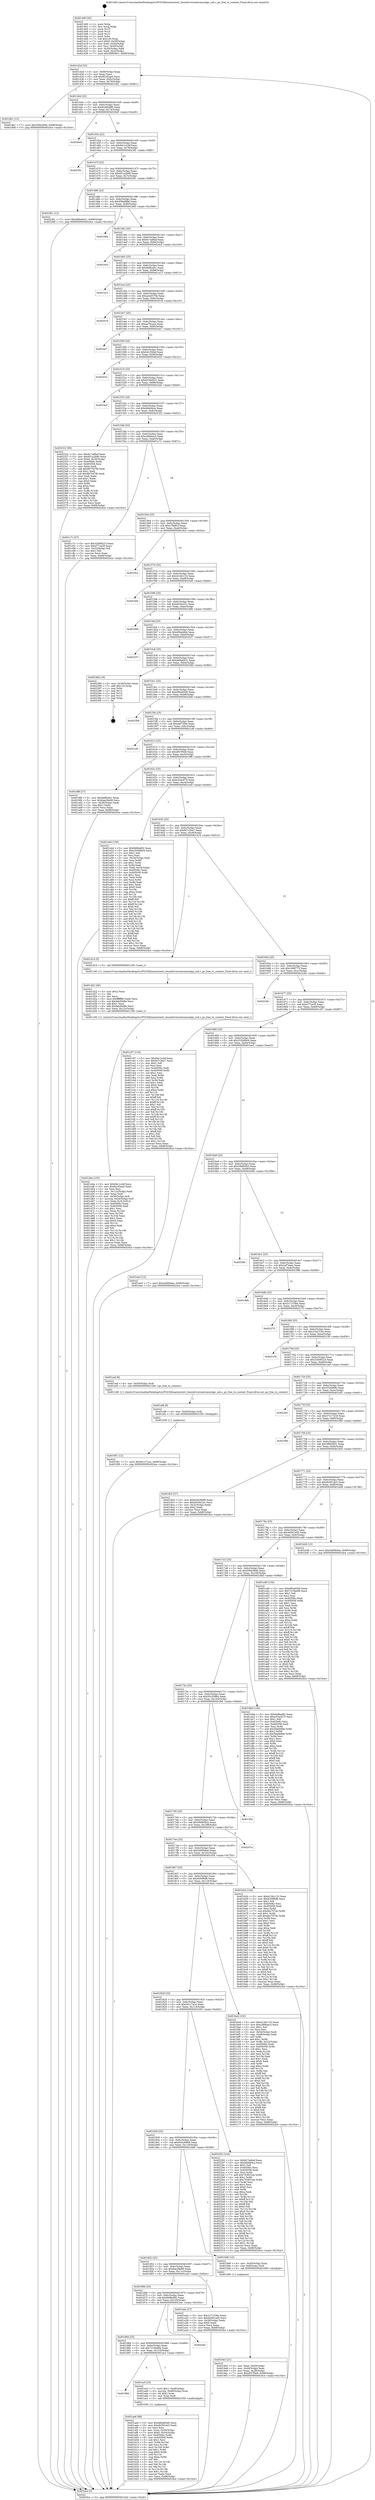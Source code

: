 digraph "0x401400" {
  label = "0x401400 (/mnt/c/Users/mathe/Desktop/tcc/POCII/binaries/extr_linuxdriversnetcanusbgs_usb.c_gs_free_tx_context_Final-ollvm.out::main(0))"
  labelloc = "t"
  node[shape=record]

  Entry [label="",width=0.3,height=0.3,shape=circle,fillcolor=black,style=filled]
  "0x40142d" [label="{
     0x40142d [23]\l
     | [instrs]\l
     &nbsp;&nbsp;0x40142d \<+3\>: mov -0x68(%rbp),%eax\l
     &nbsp;&nbsp;0x401430 \<+2\>: mov %eax,%ecx\l
     &nbsp;&nbsp;0x401432 \<+6\>: sub $0x82cf2aa0,%ecx\l
     &nbsp;&nbsp;0x401438 \<+3\>: mov %eax,-0x6c(%rbp)\l
     &nbsp;&nbsp;0x40143b \<+3\>: mov %ecx,-0x70(%rbp)\l
     &nbsp;&nbsp;0x40143e \<+6\>: je 0000000000401db1 \<main+0x9b1\>\l
  }"]
  "0x401db1" [label="{
     0x401db1 [12]\l
     | [instrs]\l
     &nbsp;&nbsp;0x401db1 \<+7\>: movl $0x556e364b,-0x68(%rbp)\l
     &nbsp;&nbsp;0x401db8 \<+5\>: jmp 00000000004024ce \<main+0x10ce\>\l
  }"]
  "0x401444" [label="{
     0x401444 [22]\l
     | [instrs]\l
     &nbsp;&nbsp;0x401444 \<+5\>: jmp 0000000000401449 \<main+0x49\>\l
     &nbsp;&nbsp;0x401449 \<+3\>: mov -0x6c(%rbp),%eax\l
     &nbsp;&nbsp;0x40144c \<+5\>: sub $0x9248c986,%eax\l
     &nbsp;&nbsp;0x401451 \<+3\>: mov %eax,-0x74(%rbp)\l
     &nbsp;&nbsp;0x401454 \<+6\>: je 00000000004020e9 \<main+0xce9\>\l
  }"]
  Exit [label="",width=0.3,height=0.3,shape=circle,fillcolor=black,style=filled,peripheries=2]
  "0x4020e9" [label="{
     0x4020e9\l
  }", style=dashed]
  "0x40145a" [label="{
     0x40145a [22]\l
     | [instrs]\l
     &nbsp;&nbsp;0x40145a \<+5\>: jmp 000000000040145f \<main+0x5f\>\l
     &nbsp;&nbsp;0x40145f \<+3\>: mov -0x6c(%rbp),%eax\l
     &nbsp;&nbsp;0x401462 \<+5\>: sub $0x94c1ccbf,%eax\l
     &nbsp;&nbsp;0x401467 \<+3\>: mov %eax,-0x78(%rbp)\l
     &nbsp;&nbsp;0x40146a \<+6\>: je 00000000004023f2 \<main+0xff2\>\l
  }"]
  "0x401f01" [label="{
     0x401f01 [12]\l
     | [instrs]\l
     &nbsp;&nbsp;0x401f01 \<+7\>: movl $0x641c7a1a,-0x68(%rbp)\l
     &nbsp;&nbsp;0x401f08 \<+5\>: jmp 00000000004024ce \<main+0x10ce\>\l
  }"]
  "0x4023f2" [label="{
     0x4023f2\l
  }", style=dashed]
  "0x401470" [label="{
     0x401470 [22]\l
     | [instrs]\l
     &nbsp;&nbsp;0x401470 \<+5\>: jmp 0000000000401475 \<main+0x75\>\l
     &nbsp;&nbsp;0x401475 \<+3\>: mov -0x6c(%rbp),%eax\l
     &nbsp;&nbsp;0x401478 \<+5\>: sub $0x951a2b90,%eax\l
     &nbsp;&nbsp;0x40147d \<+3\>: mov %eax,-0x7c(%rbp)\l
     &nbsp;&nbsp;0x401480 \<+6\>: je 0000000000402381 \<main+0xf81\>\l
  }"]
  "0x401ef8" [label="{
     0x401ef8 [9]\l
     | [instrs]\l
     &nbsp;&nbsp;0x401ef8 \<+4\>: mov -0x50(%rbp),%rdi\l
     &nbsp;&nbsp;0x401efc \<+5\>: call 0000000000401030 \<free@plt\>\l
     | [calls]\l
     &nbsp;&nbsp;0x401030 \{1\} (unknown)\l
  }"]
  "0x402381" [label="{
     0x402381 [12]\l
     | [instrs]\l
     &nbsp;&nbsp;0x402381 \<+7\>: movl $0xd68a6431,-0x68(%rbp)\l
     &nbsp;&nbsp;0x402388 \<+5\>: jmp 00000000004024ce \<main+0x10ce\>\l
  }"]
  "0x401486" [label="{
     0x401486 [22]\l
     | [instrs]\l
     &nbsp;&nbsp;0x401486 \<+5\>: jmp 000000000040148b \<main+0x8b\>\l
     &nbsp;&nbsp;0x40148b \<+3\>: mov -0x6c(%rbp),%eax\l
     &nbsp;&nbsp;0x40148e \<+5\>: sub $0x95be8fb8,%eax\l
     &nbsp;&nbsp;0x401493 \<+3\>: mov %eax,-0x80(%rbp)\l
     &nbsp;&nbsp;0x401496 \<+6\>: je 000000000040246d \<main+0x106d\>\l
  }"]
  "0x401d4a" [label="{
     0x401d4a [103]\l
     | [instrs]\l
     &nbsp;&nbsp;0x401d4a \<+5\>: mov $0x94c1ccbf,%ecx\l
     &nbsp;&nbsp;0x401d4f \<+5\>: mov $0x82cf2aa0,%edx\l
     &nbsp;&nbsp;0x401d54 \<+2\>: xor %esi,%esi\l
     &nbsp;&nbsp;0x401d56 \<+6\>: mov -0x12c(%rbp),%edi\l
     &nbsp;&nbsp;0x401d5c \<+3\>: imul %eax,%edi\l
     &nbsp;&nbsp;0x401d5f \<+4\>: mov -0x50(%rbp),%r8\l
     &nbsp;&nbsp;0x401d63 \<+4\>: movslq -0x54(%rbp),%r9\l
     &nbsp;&nbsp;0x401d67 \<+4\>: mov %edi,(%r8,%r9,4)\l
     &nbsp;&nbsp;0x401d6b \<+7\>: mov 0x40506c,%eax\l
     &nbsp;&nbsp;0x401d72 \<+7\>: mov 0x405058,%edi\l
     &nbsp;&nbsp;0x401d79 \<+3\>: sub $0x1,%esi\l
     &nbsp;&nbsp;0x401d7c \<+3\>: mov %eax,%r10d\l
     &nbsp;&nbsp;0x401d7f \<+3\>: add %esi,%r10d\l
     &nbsp;&nbsp;0x401d82 \<+4\>: imul %r10d,%eax\l
     &nbsp;&nbsp;0x401d86 \<+3\>: and $0x1,%eax\l
     &nbsp;&nbsp;0x401d89 \<+3\>: cmp $0x0,%eax\l
     &nbsp;&nbsp;0x401d8c \<+4\>: sete %r11b\l
     &nbsp;&nbsp;0x401d90 \<+3\>: cmp $0xa,%edi\l
     &nbsp;&nbsp;0x401d93 \<+3\>: setl %bl\l
     &nbsp;&nbsp;0x401d96 \<+3\>: mov %r11b,%r14b\l
     &nbsp;&nbsp;0x401d99 \<+3\>: and %bl,%r14b\l
     &nbsp;&nbsp;0x401d9c \<+3\>: xor %bl,%r11b\l
     &nbsp;&nbsp;0x401d9f \<+3\>: or %r11b,%r14b\l
     &nbsp;&nbsp;0x401da2 \<+4\>: test $0x1,%r14b\l
     &nbsp;&nbsp;0x401da6 \<+3\>: cmovne %edx,%ecx\l
     &nbsp;&nbsp;0x401da9 \<+3\>: mov %ecx,-0x68(%rbp)\l
     &nbsp;&nbsp;0x401dac \<+5\>: jmp 00000000004024ce \<main+0x10ce\>\l
  }"]
  "0x40246d" [label="{
     0x40246d\l
  }", style=dashed]
  "0x40149c" [label="{
     0x40149c [25]\l
     | [instrs]\l
     &nbsp;&nbsp;0x40149c \<+5\>: jmp 00000000004014a1 \<main+0xa1\>\l
     &nbsp;&nbsp;0x4014a1 \<+3\>: mov -0x6c(%rbp),%eax\l
     &nbsp;&nbsp;0x4014a4 \<+5\>: sub $0x9c7ad6af,%eax\l
     &nbsp;&nbsp;0x4014a9 \<+6\>: mov %eax,-0x84(%rbp)\l
     &nbsp;&nbsp;0x4014af \<+6\>: je 00000000004024c0 \<main+0x10c0\>\l
  }"]
  "0x401d22" [label="{
     0x401d22 [40]\l
     | [instrs]\l
     &nbsp;&nbsp;0x401d22 \<+5\>: mov $0x2,%ecx\l
     &nbsp;&nbsp;0x401d27 \<+1\>: cltd\l
     &nbsp;&nbsp;0x401d28 \<+2\>: idiv %ecx\l
     &nbsp;&nbsp;0x401d2a \<+6\>: imul $0xfffffffe,%edx,%ecx\l
     &nbsp;&nbsp;0x401d30 \<+6\>: sub $0xfabd5d8e,%ecx\l
     &nbsp;&nbsp;0x401d36 \<+3\>: add $0x1,%ecx\l
     &nbsp;&nbsp;0x401d39 \<+6\>: add $0xfabd5d8e,%ecx\l
     &nbsp;&nbsp;0x401d3f \<+6\>: mov %ecx,-0x12c(%rbp)\l
     &nbsp;&nbsp;0x401d45 \<+5\>: call 0000000000401160 \<next_i\>\l
     | [calls]\l
     &nbsp;&nbsp;0x401160 \{1\} (/mnt/c/Users/mathe/Desktop/tcc/POCII/binaries/extr_linuxdriversnetcanusbgs_usb.c_gs_free_tx_context_Final-ollvm.out::next_i)\l
  }"]
  "0x4024c0" [label="{
     0x4024c0\l
  }", style=dashed]
  "0x4014b5" [label="{
     0x4014b5 [25]\l
     | [instrs]\l
     &nbsp;&nbsp;0x4014b5 \<+5\>: jmp 00000000004014ba \<main+0xba\>\l
     &nbsp;&nbsp;0x4014ba \<+3\>: mov -0x6c(%rbp),%eax\l
     &nbsp;&nbsp;0x4014bd \<+5\>: sub $0x9ef8ceb1,%eax\l
     &nbsp;&nbsp;0x4014c2 \<+6\>: mov %eax,-0x88(%rbp)\l
     &nbsp;&nbsp;0x4014c8 \<+6\>: je 0000000000401a13 \<main+0x613\>\l
  }"]
  "0x401ae6" [label="{
     0x401ae6 [98]\l
     | [instrs]\l
     &nbsp;&nbsp;0x401ae6 \<+5\>: mov $0xd80a65d0,%ecx\l
     &nbsp;&nbsp;0x401aeb \<+5\>: mov $0x4b381de3,%edx\l
     &nbsp;&nbsp;0x401af0 \<+2\>: xor %esi,%esi\l
     &nbsp;&nbsp;0x401af2 \<+4\>: mov %rax,-0x50(%rbp)\l
     &nbsp;&nbsp;0x401af6 \<+7\>: movl $0x0,-0x54(%rbp)\l
     &nbsp;&nbsp;0x401afd \<+8\>: mov 0x40506c,%r8d\l
     &nbsp;&nbsp;0x401b05 \<+8\>: mov 0x405058,%r9d\l
     &nbsp;&nbsp;0x401b0d \<+3\>: sub $0x1,%esi\l
     &nbsp;&nbsp;0x401b10 \<+3\>: mov %r8d,%r10d\l
     &nbsp;&nbsp;0x401b13 \<+3\>: add %esi,%r10d\l
     &nbsp;&nbsp;0x401b16 \<+4\>: imul %r10d,%r8d\l
     &nbsp;&nbsp;0x401b1a \<+4\>: and $0x1,%r8d\l
     &nbsp;&nbsp;0x401b1e \<+4\>: cmp $0x0,%r8d\l
     &nbsp;&nbsp;0x401b22 \<+4\>: sete %r11b\l
     &nbsp;&nbsp;0x401b26 \<+4\>: cmp $0xa,%r9d\l
     &nbsp;&nbsp;0x401b2a \<+3\>: setl %bl\l
     &nbsp;&nbsp;0x401b2d \<+3\>: mov %r11b,%r14b\l
     &nbsp;&nbsp;0x401b30 \<+3\>: and %bl,%r14b\l
     &nbsp;&nbsp;0x401b33 \<+3\>: xor %bl,%r11b\l
     &nbsp;&nbsp;0x401b36 \<+3\>: or %r11b,%r14b\l
     &nbsp;&nbsp;0x401b39 \<+4\>: test $0x1,%r14b\l
     &nbsp;&nbsp;0x401b3d \<+3\>: cmovne %edx,%ecx\l
     &nbsp;&nbsp;0x401b40 \<+3\>: mov %ecx,-0x68(%rbp)\l
     &nbsp;&nbsp;0x401b43 \<+5\>: jmp 00000000004024ce \<main+0x10ce\>\l
  }"]
  "0x401a13" [label="{
     0x401a13\l
  }", style=dashed]
  "0x4014ce" [label="{
     0x4014ce [25]\l
     | [instrs]\l
     &nbsp;&nbsp;0x4014ce \<+5\>: jmp 00000000004014d3 \<main+0xd3\>\l
     &nbsp;&nbsp;0x4014d3 \<+3\>: mov -0x6c(%rbp),%eax\l
     &nbsp;&nbsp;0x4014d6 \<+5\>: sub $0xae4d575b,%eax\l
     &nbsp;&nbsp;0x4014db \<+6\>: mov %eax,-0x8c(%rbp)\l
     &nbsp;&nbsp;0x4014e1 \<+6\>: je 0000000000402016 \<main+0xc16\>\l
  }"]
  "0x40189d" [label="{
     0x40189d\l
  }", style=dashed]
  "0x402016" [label="{
     0x402016\l
  }", style=dashed]
  "0x4014e7" [label="{
     0x4014e7 [25]\l
     | [instrs]\l
     &nbsp;&nbsp;0x4014e7 \<+5\>: jmp 00000000004014ec \<main+0xec\>\l
     &nbsp;&nbsp;0x4014ec \<+3\>: mov -0x6c(%rbp),%eax\l
     &nbsp;&nbsp;0x4014ef \<+5\>: sub $0xae78cace,%eax\l
     &nbsp;&nbsp;0x4014f4 \<+6\>: mov %eax,-0x90(%rbp)\l
     &nbsp;&nbsp;0x4014fa \<+6\>: je 00000000004024a7 \<main+0x10a7\>\l
  }"]
  "0x401acf" [label="{
     0x401acf [23]\l
     | [instrs]\l
     &nbsp;&nbsp;0x401acf \<+7\>: movl $0x1,-0x48(%rbp)\l
     &nbsp;&nbsp;0x401ad6 \<+4\>: movslq -0x48(%rbp),%rax\l
     &nbsp;&nbsp;0x401ada \<+4\>: shl $0x2,%rax\l
     &nbsp;&nbsp;0x401ade \<+3\>: mov %rax,%rdi\l
     &nbsp;&nbsp;0x401ae1 \<+5\>: call 0000000000401050 \<malloc@plt\>\l
     | [calls]\l
     &nbsp;&nbsp;0x401050 \{1\} (unknown)\l
  }"]
  "0x4024a7" [label="{
     0x4024a7\l
  }", style=dashed]
  "0x401500" [label="{
     0x401500 [25]\l
     | [instrs]\l
     &nbsp;&nbsp;0x401500 \<+5\>: jmp 0000000000401505 \<main+0x105\>\l
     &nbsp;&nbsp;0x401505 \<+3\>: mov -0x6c(%rbp),%eax\l
     &nbsp;&nbsp;0x401508 \<+5\>: sub $0xb4150daf,%eax\l
     &nbsp;&nbsp;0x40150d \<+6\>: mov %eax,-0x94(%rbp)\l
     &nbsp;&nbsp;0x401513 \<+6\>: je 0000000000402022 \<main+0xc22\>\l
  }"]
  "0x401884" [label="{
     0x401884 [25]\l
     | [instrs]\l
     &nbsp;&nbsp;0x401884 \<+5\>: jmp 0000000000401889 \<main+0x489\>\l
     &nbsp;&nbsp;0x401889 \<+3\>: mov -0x6c(%rbp),%eax\l
     &nbsp;&nbsp;0x40188c \<+5\>: sub $0x7219ad0b,%eax\l
     &nbsp;&nbsp;0x401891 \<+6\>: mov %eax,-0x124(%rbp)\l
     &nbsp;&nbsp;0x401897 \<+6\>: je 0000000000401acf \<main+0x6cf\>\l
  }"]
  "0x402022" [label="{
     0x402022\l
  }", style=dashed]
  "0x401519" [label="{
     0x401519 [25]\l
     | [instrs]\l
     &nbsp;&nbsp;0x401519 \<+5\>: jmp 000000000040151e \<main+0x11e\>\l
     &nbsp;&nbsp;0x40151e \<+3\>: mov -0x6c(%rbp),%eax\l
     &nbsp;&nbsp;0x401521 \<+5\>: sub $0xb536d521,%eax\l
     &nbsp;&nbsp;0x401526 \<+6\>: mov %eax,-0x98(%rbp)\l
     &nbsp;&nbsp;0x40152c \<+6\>: je 00000000004023a0 \<main+0xfa0\>\l
  }"]
  "0x40244c" [label="{
     0x40244c\l
  }", style=dashed]
  "0x4023a0" [label="{
     0x4023a0\l
  }", style=dashed]
  "0x401532" [label="{
     0x401532 [25]\l
     | [instrs]\l
     &nbsp;&nbsp;0x401532 \<+5\>: jmp 0000000000401537 \<main+0x137\>\l
     &nbsp;&nbsp;0x401537 \<+3\>: mov -0x6c(%rbp),%eax\l
     &nbsp;&nbsp;0x40153a \<+5\>: sub $0xbbfe84ca,%eax\l
     &nbsp;&nbsp;0x40153f \<+6\>: mov %eax,-0x9c(%rbp)\l
     &nbsp;&nbsp;0x401545 \<+6\>: je 0000000000402322 \<main+0xf22\>\l
  }"]
  "0x40186b" [label="{
     0x40186b [25]\l
     | [instrs]\l
     &nbsp;&nbsp;0x40186b \<+5\>: jmp 0000000000401870 \<main+0x470\>\l
     &nbsp;&nbsp;0x401870 \<+3\>: mov -0x6c(%rbp),%eax\l
     &nbsp;&nbsp;0x401873 \<+5\>: sub $0x6bf8ad92,%eax\l
     &nbsp;&nbsp;0x401878 \<+6\>: mov %eax,-0x120(%rbp)\l
     &nbsp;&nbsp;0x40187e \<+6\>: je 000000000040244c \<main+0x104c\>\l
  }"]
  "0x402322" [label="{
     0x402322 [95]\l
     | [instrs]\l
     &nbsp;&nbsp;0x402322 \<+5\>: mov $0x9c7ad6af,%eax\l
     &nbsp;&nbsp;0x402327 \<+5\>: mov $0x951a2b90,%ecx\l
     &nbsp;&nbsp;0x40232c \<+7\>: movl $0x0,-0x30(%rbp)\l
     &nbsp;&nbsp;0x402333 \<+7\>: mov 0x40506c,%edx\l
     &nbsp;&nbsp;0x40233a \<+7\>: mov 0x405058,%esi\l
     &nbsp;&nbsp;0x402341 \<+2\>: mov %edx,%edi\l
     &nbsp;&nbsp;0x402343 \<+6\>: add $0x9b7047fb,%edi\l
     &nbsp;&nbsp;0x402349 \<+3\>: sub $0x1,%edi\l
     &nbsp;&nbsp;0x40234c \<+6\>: sub $0x9b7047fb,%edi\l
     &nbsp;&nbsp;0x402352 \<+3\>: imul %edi,%edx\l
     &nbsp;&nbsp;0x402355 \<+3\>: and $0x1,%edx\l
     &nbsp;&nbsp;0x402358 \<+3\>: cmp $0x0,%edx\l
     &nbsp;&nbsp;0x40235b \<+4\>: sete %r8b\l
     &nbsp;&nbsp;0x40235f \<+3\>: cmp $0xa,%esi\l
     &nbsp;&nbsp;0x402362 \<+4\>: setl %r9b\l
     &nbsp;&nbsp;0x402366 \<+3\>: mov %r8b,%r10b\l
     &nbsp;&nbsp;0x402369 \<+3\>: and %r9b,%r10b\l
     &nbsp;&nbsp;0x40236c \<+3\>: xor %r9b,%r8b\l
     &nbsp;&nbsp;0x40236f \<+3\>: or %r8b,%r10b\l
     &nbsp;&nbsp;0x402372 \<+4\>: test $0x1,%r10b\l
     &nbsp;&nbsp;0x402376 \<+3\>: cmovne %ecx,%eax\l
     &nbsp;&nbsp;0x402379 \<+3\>: mov %eax,-0x68(%rbp)\l
     &nbsp;&nbsp;0x40237c \<+5\>: jmp 00000000004024ce \<main+0x10ce\>\l
  }"]
  "0x40154b" [label="{
     0x40154b [25]\l
     | [instrs]\l
     &nbsp;&nbsp;0x40154b \<+5\>: jmp 0000000000401550 \<main+0x150\>\l
     &nbsp;&nbsp;0x401550 \<+3\>: mov -0x6c(%rbp),%eax\l
     &nbsp;&nbsp;0x401553 \<+5\>: sub $0xc0894ac3,%eax\l
     &nbsp;&nbsp;0x401558 \<+6\>: mov %eax,-0xa0(%rbp)\l
     &nbsp;&nbsp;0x40155e \<+6\>: je 0000000000401c7c \<main+0x87c\>\l
  }"]
  "0x401a2e" [label="{
     0x401a2e [27]\l
     | [instrs]\l
     &nbsp;&nbsp;0x401a2e \<+5\>: mov $0x2c71536e,%eax\l
     &nbsp;&nbsp;0x401a33 \<+5\>: mov $0x4d561ed0,%ecx\l
     &nbsp;&nbsp;0x401a38 \<+3\>: mov -0x28(%rbp),%edx\l
     &nbsp;&nbsp;0x401a3b \<+3\>: cmp $0x0,%edx\l
     &nbsp;&nbsp;0x401a3e \<+3\>: cmove %ecx,%eax\l
     &nbsp;&nbsp;0x401a41 \<+3\>: mov %eax,-0x68(%rbp)\l
     &nbsp;&nbsp;0x401a44 \<+5\>: jmp 00000000004024ce \<main+0x10ce\>\l
  }"]
  "0x401c7c" [label="{
     0x401c7c [27]\l
     | [instrs]\l
     &nbsp;&nbsp;0x401c7c \<+5\>: mov $0x32608223,%eax\l
     &nbsp;&nbsp;0x401c81 \<+5\>: mov $0x477ce29,%ecx\l
     &nbsp;&nbsp;0x401c86 \<+3\>: mov -0x22(%rbp),%dl\l
     &nbsp;&nbsp;0x401c89 \<+3\>: test $0x1,%dl\l
     &nbsp;&nbsp;0x401c8c \<+3\>: cmovne %ecx,%eax\l
     &nbsp;&nbsp;0x401c8f \<+3\>: mov %eax,-0x68(%rbp)\l
     &nbsp;&nbsp;0x401c92 \<+5\>: jmp 00000000004024ce \<main+0x10ce\>\l
  }"]
  "0x401564" [label="{
     0x401564 [25]\l
     | [instrs]\l
     &nbsp;&nbsp;0x401564 \<+5\>: jmp 0000000000401569 \<main+0x169\>\l
     &nbsp;&nbsp;0x401569 \<+3\>: mov -0x6c(%rbp),%eax\l
     &nbsp;&nbsp;0x40156c \<+5\>: sub $0xc7fe8f1f,%eax\l
     &nbsp;&nbsp;0x401571 \<+6\>: mov %eax,-0xa4(%rbp)\l
     &nbsp;&nbsp;0x401577 \<+6\>: je 00000000004019ca \<main+0x5ca\>\l
  }"]
  "0x4019e3" [label="{
     0x4019e3 [21]\l
     | [instrs]\l
     &nbsp;&nbsp;0x4019e3 \<+3\>: mov %eax,-0x44(%rbp)\l
     &nbsp;&nbsp;0x4019e6 \<+3\>: mov -0x44(%rbp),%eax\l
     &nbsp;&nbsp;0x4019e9 \<+3\>: mov %eax,-0x28(%rbp)\l
     &nbsp;&nbsp;0x4019ec \<+7\>: movl $0xdf37f0e9,-0x68(%rbp)\l
     &nbsp;&nbsp;0x4019f3 \<+5\>: jmp 00000000004024ce \<main+0x10ce\>\l
  }"]
  "0x4019ca" [label="{
     0x4019ca\l
  }", style=dashed]
  "0x40157d" [label="{
     0x40157d [25]\l
     | [instrs]\l
     &nbsp;&nbsp;0x40157d \<+5\>: jmp 0000000000401582 \<main+0x182\>\l
     &nbsp;&nbsp;0x401582 \<+3\>: mov -0x6c(%rbp),%eax\l
     &nbsp;&nbsp;0x401585 \<+5\>: sub $0xd126c133,%eax\l
     &nbsp;&nbsp;0x40158a \<+6\>: mov %eax,-0xa8(%rbp)\l
     &nbsp;&nbsp;0x401590 \<+6\>: je 00000000004023e6 \<main+0xfe6\>\l
  }"]
  "0x401852" [label="{
     0x401852 [25]\l
     | [instrs]\l
     &nbsp;&nbsp;0x401852 \<+5\>: jmp 0000000000401857 \<main+0x457\>\l
     &nbsp;&nbsp;0x401857 \<+3\>: mov -0x6c(%rbp),%eax\l
     &nbsp;&nbsp;0x40185a \<+5\>: sub $0x6ae28e68,%eax\l
     &nbsp;&nbsp;0x40185f \<+6\>: mov %eax,-0x11c(%rbp)\l
     &nbsp;&nbsp;0x401865 \<+6\>: je 0000000000401a2e \<main+0x62e\>\l
  }"]
  "0x4023e6" [label="{
     0x4023e6\l
  }", style=dashed]
  "0x401596" [label="{
     0x401596 [25]\l
     | [instrs]\l
     &nbsp;&nbsp;0x401596 \<+5\>: jmp 000000000040159b \<main+0x19b\>\l
     &nbsp;&nbsp;0x40159b \<+3\>: mov -0x6c(%rbp),%eax\l
     &nbsp;&nbsp;0x40159e \<+5\>: sub $0xd434e22c,%eax\l
     &nbsp;&nbsp;0x4015a3 \<+6\>: mov %eax,-0xac(%rbp)\l
     &nbsp;&nbsp;0x4015a9 \<+6\>: je 00000000004018db \<main+0x4db\>\l
  }"]
  "0x4019d6" [label="{
     0x4019d6 [13]\l
     | [instrs]\l
     &nbsp;&nbsp;0x4019d6 \<+4\>: mov -0x40(%rbp),%rax\l
     &nbsp;&nbsp;0x4019da \<+4\>: mov 0x8(%rax),%rdi\l
     &nbsp;&nbsp;0x4019de \<+5\>: call 0000000000401060 \<atoi@plt\>\l
     | [calls]\l
     &nbsp;&nbsp;0x401060 \{1\} (unknown)\l
  }"]
  "0x4018db" [label="{
     0x4018db\l
  }", style=dashed]
  "0x4015af" [label="{
     0x4015af [25]\l
     | [instrs]\l
     &nbsp;&nbsp;0x4015af \<+5\>: jmp 00000000004015b4 \<main+0x1b4\>\l
     &nbsp;&nbsp;0x4015b4 \<+3\>: mov -0x6c(%rbp),%eax\l
     &nbsp;&nbsp;0x4015b7 \<+5\>: sub $0xd5fad4b4,%eax\l
     &nbsp;&nbsp;0x4015bc \<+6\>: mov %eax,-0xb0(%rbp)\l
     &nbsp;&nbsp;0x4015c2 \<+6\>: je 0000000000402257 \<main+0xe57\>\l
  }"]
  "0x401839" [label="{
     0x401839 [25]\l
     | [instrs]\l
     &nbsp;&nbsp;0x401839 \<+5\>: jmp 000000000040183e \<main+0x43e\>\l
     &nbsp;&nbsp;0x40183e \<+3\>: mov -0x6c(%rbp),%eax\l
     &nbsp;&nbsp;0x401841 \<+5\>: sub $0x64428068,%eax\l
     &nbsp;&nbsp;0x401846 \<+6\>: mov %eax,-0x118(%rbp)\l
     &nbsp;&nbsp;0x40184c \<+6\>: je 00000000004019d6 \<main+0x5d6\>\l
  }"]
  "0x402257" [label="{
     0x402257\l
  }", style=dashed]
  "0x4015c8" [label="{
     0x4015c8 [25]\l
     | [instrs]\l
     &nbsp;&nbsp;0x4015c8 \<+5\>: jmp 00000000004015cd \<main+0x1cd\>\l
     &nbsp;&nbsp;0x4015cd \<+3\>: mov -0x6c(%rbp),%eax\l
     &nbsp;&nbsp;0x4015d0 \<+5\>: sub $0xd68a6431,%eax\l
     &nbsp;&nbsp;0x4015d5 \<+6\>: mov %eax,-0xb4(%rbp)\l
     &nbsp;&nbsp;0x4015db \<+6\>: je 000000000040238d \<main+0xf8d\>\l
  }"]
  "0x402292" [label="{
     0x402292 [144]\l
     | [instrs]\l
     &nbsp;&nbsp;0x402292 \<+5\>: mov $0x9c7ad6af,%eax\l
     &nbsp;&nbsp;0x402297 \<+5\>: mov $0xbbfe84ca,%ecx\l
     &nbsp;&nbsp;0x40229c \<+2\>: mov $0x1,%dl\l
     &nbsp;&nbsp;0x40229e \<+7\>: mov 0x40506c,%esi\l
     &nbsp;&nbsp;0x4022a5 \<+7\>: mov 0x405058,%edi\l
     &nbsp;&nbsp;0x4022ac \<+3\>: mov %esi,%r8d\l
     &nbsp;&nbsp;0x4022af \<+7\>: add $0x703831ee,%r8d\l
     &nbsp;&nbsp;0x4022b6 \<+4\>: sub $0x1,%r8d\l
     &nbsp;&nbsp;0x4022ba \<+7\>: sub $0x703831ee,%r8d\l
     &nbsp;&nbsp;0x4022c1 \<+4\>: imul %r8d,%esi\l
     &nbsp;&nbsp;0x4022c5 \<+3\>: and $0x1,%esi\l
     &nbsp;&nbsp;0x4022c8 \<+3\>: cmp $0x0,%esi\l
     &nbsp;&nbsp;0x4022cb \<+4\>: sete %r9b\l
     &nbsp;&nbsp;0x4022cf \<+3\>: cmp $0xa,%edi\l
     &nbsp;&nbsp;0x4022d2 \<+4\>: setl %r10b\l
     &nbsp;&nbsp;0x4022d6 \<+3\>: mov %r9b,%r11b\l
     &nbsp;&nbsp;0x4022d9 \<+4\>: xor $0xff,%r11b\l
     &nbsp;&nbsp;0x4022dd \<+3\>: mov %r10b,%bl\l
     &nbsp;&nbsp;0x4022e0 \<+3\>: xor $0xff,%bl\l
     &nbsp;&nbsp;0x4022e3 \<+3\>: xor $0x0,%dl\l
     &nbsp;&nbsp;0x4022e6 \<+3\>: mov %r11b,%r14b\l
     &nbsp;&nbsp;0x4022e9 \<+4\>: and $0x0,%r14b\l
     &nbsp;&nbsp;0x4022ed \<+3\>: and %dl,%r9b\l
     &nbsp;&nbsp;0x4022f0 \<+3\>: mov %bl,%r15b\l
     &nbsp;&nbsp;0x4022f3 \<+4\>: and $0x0,%r15b\l
     &nbsp;&nbsp;0x4022f7 \<+3\>: and %dl,%r10b\l
     &nbsp;&nbsp;0x4022fa \<+3\>: or %r9b,%r14b\l
     &nbsp;&nbsp;0x4022fd \<+3\>: or %r10b,%r15b\l
     &nbsp;&nbsp;0x402300 \<+3\>: xor %r15b,%r14b\l
     &nbsp;&nbsp;0x402303 \<+3\>: or %bl,%r11b\l
     &nbsp;&nbsp;0x402306 \<+4\>: xor $0xff,%r11b\l
     &nbsp;&nbsp;0x40230a \<+3\>: or $0x0,%dl\l
     &nbsp;&nbsp;0x40230d \<+3\>: and %dl,%r11b\l
     &nbsp;&nbsp;0x402310 \<+3\>: or %r11b,%r14b\l
     &nbsp;&nbsp;0x402313 \<+4\>: test $0x1,%r14b\l
     &nbsp;&nbsp;0x402317 \<+3\>: cmovne %ecx,%eax\l
     &nbsp;&nbsp;0x40231a \<+3\>: mov %eax,-0x68(%rbp)\l
     &nbsp;&nbsp;0x40231d \<+5\>: jmp 00000000004024ce \<main+0x10ce\>\l
  }"]
  "0x40238d" [label="{
     0x40238d [19]\l
     | [instrs]\l
     &nbsp;&nbsp;0x40238d \<+3\>: mov -0x30(%rbp),%eax\l
     &nbsp;&nbsp;0x402390 \<+7\>: add $0x120,%rsp\l
     &nbsp;&nbsp;0x402397 \<+1\>: pop %rbx\l
     &nbsp;&nbsp;0x402398 \<+2\>: pop %r12\l
     &nbsp;&nbsp;0x40239a \<+2\>: pop %r14\l
     &nbsp;&nbsp;0x40239c \<+2\>: pop %r15\l
     &nbsp;&nbsp;0x40239e \<+1\>: pop %rbp\l
     &nbsp;&nbsp;0x40239f \<+1\>: ret\l
  }"]
  "0x4015e1" [label="{
     0x4015e1 [25]\l
     | [instrs]\l
     &nbsp;&nbsp;0x4015e1 \<+5\>: jmp 00000000004015e6 \<main+0x1e6\>\l
     &nbsp;&nbsp;0x4015e6 \<+3\>: mov -0x6c(%rbp),%eax\l
     &nbsp;&nbsp;0x4015e9 \<+5\>: sub $0xd80a65d0,%eax\l
     &nbsp;&nbsp;0x4015ee \<+6\>: mov %eax,-0xb8(%rbp)\l
     &nbsp;&nbsp;0x4015f4 \<+6\>: je 00000000004023b8 \<main+0xfb8\>\l
  }"]
  "0x401820" [label="{
     0x401820 [25]\l
     | [instrs]\l
     &nbsp;&nbsp;0x401820 \<+5\>: jmp 0000000000401825 \<main+0x425\>\l
     &nbsp;&nbsp;0x401825 \<+3\>: mov -0x6c(%rbp),%eax\l
     &nbsp;&nbsp;0x401828 \<+5\>: sub $0x641c7a1a,%eax\l
     &nbsp;&nbsp;0x40182d \<+6\>: mov %eax,-0x114(%rbp)\l
     &nbsp;&nbsp;0x401833 \<+6\>: je 0000000000402292 \<main+0xe92\>\l
  }"]
  "0x4023b8" [label="{
     0x4023b8\l
  }", style=dashed]
  "0x4015fa" [label="{
     0x4015fa [25]\l
     | [instrs]\l
     &nbsp;&nbsp;0x4015fa \<+5\>: jmp 00000000004015ff \<main+0x1ff\>\l
     &nbsp;&nbsp;0x4015ff \<+3\>: mov -0x6c(%rbp),%eax\l
     &nbsp;&nbsp;0x401602 \<+5\>: sub $0xdaf75efe,%eax\l
     &nbsp;&nbsp;0x401607 \<+6\>: mov %eax,-0xbc(%rbp)\l
     &nbsp;&nbsp;0x40160d \<+6\>: je 00000000004021e6 \<main+0xde6\>\l
  }"]
  "0x401be4" [label="{
     0x401be4 [152]\l
     | [instrs]\l
     &nbsp;&nbsp;0x401be4 \<+5\>: mov $0xd126c133,%eax\l
     &nbsp;&nbsp;0x401be9 \<+5\>: mov $0xc0894ac3,%ecx\l
     &nbsp;&nbsp;0x401bee \<+2\>: mov $0x1,%dl\l
     &nbsp;&nbsp;0x401bf0 \<+2\>: xor %esi,%esi\l
     &nbsp;&nbsp;0x401bf2 \<+3\>: mov -0x54(%rbp),%edi\l
     &nbsp;&nbsp;0x401bf5 \<+3\>: cmp -0x48(%rbp),%edi\l
     &nbsp;&nbsp;0x401bf8 \<+4\>: setl %r8b\l
     &nbsp;&nbsp;0x401bfc \<+4\>: and $0x1,%r8b\l
     &nbsp;&nbsp;0x401c00 \<+4\>: mov %r8b,-0x22(%rbp)\l
     &nbsp;&nbsp;0x401c04 \<+7\>: mov 0x40506c,%edi\l
     &nbsp;&nbsp;0x401c0b \<+8\>: mov 0x405058,%r9d\l
     &nbsp;&nbsp;0x401c13 \<+3\>: sub $0x1,%esi\l
     &nbsp;&nbsp;0x401c16 \<+3\>: mov %edi,%r10d\l
     &nbsp;&nbsp;0x401c19 \<+3\>: add %esi,%r10d\l
     &nbsp;&nbsp;0x401c1c \<+4\>: imul %r10d,%edi\l
     &nbsp;&nbsp;0x401c20 \<+3\>: and $0x1,%edi\l
     &nbsp;&nbsp;0x401c23 \<+3\>: cmp $0x0,%edi\l
     &nbsp;&nbsp;0x401c26 \<+4\>: sete %r8b\l
     &nbsp;&nbsp;0x401c2a \<+4\>: cmp $0xa,%r9d\l
     &nbsp;&nbsp;0x401c2e \<+4\>: setl %r11b\l
     &nbsp;&nbsp;0x401c32 \<+3\>: mov %r8b,%bl\l
     &nbsp;&nbsp;0x401c35 \<+3\>: xor $0xff,%bl\l
     &nbsp;&nbsp;0x401c38 \<+3\>: mov %r11b,%r14b\l
     &nbsp;&nbsp;0x401c3b \<+4\>: xor $0xff,%r14b\l
     &nbsp;&nbsp;0x401c3f \<+3\>: xor $0x0,%dl\l
     &nbsp;&nbsp;0x401c42 \<+3\>: mov %bl,%r15b\l
     &nbsp;&nbsp;0x401c45 \<+4\>: and $0x0,%r15b\l
     &nbsp;&nbsp;0x401c49 \<+3\>: and %dl,%r8b\l
     &nbsp;&nbsp;0x401c4c \<+3\>: mov %r14b,%r12b\l
     &nbsp;&nbsp;0x401c4f \<+4\>: and $0x0,%r12b\l
     &nbsp;&nbsp;0x401c53 \<+3\>: and %dl,%r11b\l
     &nbsp;&nbsp;0x401c56 \<+3\>: or %r8b,%r15b\l
     &nbsp;&nbsp;0x401c59 \<+3\>: or %r11b,%r12b\l
     &nbsp;&nbsp;0x401c5c \<+3\>: xor %r12b,%r15b\l
     &nbsp;&nbsp;0x401c5f \<+3\>: or %r14b,%bl\l
     &nbsp;&nbsp;0x401c62 \<+3\>: xor $0xff,%bl\l
     &nbsp;&nbsp;0x401c65 \<+3\>: or $0x0,%dl\l
     &nbsp;&nbsp;0x401c68 \<+2\>: and %dl,%bl\l
     &nbsp;&nbsp;0x401c6a \<+3\>: or %bl,%r15b\l
     &nbsp;&nbsp;0x401c6d \<+4\>: test $0x1,%r15b\l
     &nbsp;&nbsp;0x401c71 \<+3\>: cmovne %ecx,%eax\l
     &nbsp;&nbsp;0x401c74 \<+3\>: mov %eax,-0x68(%rbp)\l
     &nbsp;&nbsp;0x401c77 \<+5\>: jmp 00000000004024ce \<main+0x10ce\>\l
  }"]
  "0x4021e6" [label="{
     0x4021e6\l
  }", style=dashed]
  "0x401613" [label="{
     0x401613 [25]\l
     | [instrs]\l
     &nbsp;&nbsp;0x401613 \<+5\>: jmp 0000000000401618 \<main+0x218\>\l
     &nbsp;&nbsp;0x401618 \<+3\>: mov -0x6c(%rbp),%eax\l
     &nbsp;&nbsp;0x40161b \<+5\>: sub $0xdf37f0e9,%eax\l
     &nbsp;&nbsp;0x401620 \<+6\>: mov %eax,-0xc0(%rbp)\l
     &nbsp;&nbsp;0x401626 \<+6\>: je 00000000004019f8 \<main+0x5f8\>\l
  }"]
  "0x401807" [label="{
     0x401807 [25]\l
     | [instrs]\l
     &nbsp;&nbsp;0x401807 \<+5\>: jmp 000000000040180c \<main+0x40c\>\l
     &nbsp;&nbsp;0x40180c \<+3\>: mov -0x6c(%rbp),%eax\l
     &nbsp;&nbsp;0x40180f \<+5\>: sub $0x620f9bf8,%eax\l
     &nbsp;&nbsp;0x401814 \<+6\>: mov %eax,-0x110(%rbp)\l
     &nbsp;&nbsp;0x40181a \<+6\>: je 0000000000401be4 \<main+0x7e4\>\l
  }"]
  "0x4019f8" [label="{
     0x4019f8 [27]\l
     | [instrs]\l
     &nbsp;&nbsp;0x4019f8 \<+5\>: mov $0x9ef8ceb1,%eax\l
     &nbsp;&nbsp;0x4019fd \<+5\>: mov $0x6ae28e68,%ecx\l
     &nbsp;&nbsp;0x401a02 \<+3\>: mov -0x28(%rbp),%edx\l
     &nbsp;&nbsp;0x401a05 \<+3\>: cmp $0x1,%edx\l
     &nbsp;&nbsp;0x401a08 \<+3\>: cmovl %ecx,%eax\l
     &nbsp;&nbsp;0x401a0b \<+3\>: mov %eax,-0x68(%rbp)\l
     &nbsp;&nbsp;0x401a0e \<+5\>: jmp 00000000004024ce \<main+0x10ce\>\l
  }"]
  "0x40162c" [label="{
     0x40162c [25]\l
     | [instrs]\l
     &nbsp;&nbsp;0x40162c \<+5\>: jmp 0000000000401631 \<main+0x231\>\l
     &nbsp;&nbsp;0x401631 \<+3\>: mov -0x6c(%rbp),%eax\l
     &nbsp;&nbsp;0x401634 \<+5\>: sub $0xe33ac675,%eax\l
     &nbsp;&nbsp;0x401639 \<+6\>: mov %eax,-0xc4(%rbp)\l
     &nbsp;&nbsp;0x40163f \<+6\>: je 0000000000401e4d \<main+0xa4d\>\l
  }"]
  "0x401b54" [label="{
     0x401b54 [144]\l
     | [instrs]\l
     &nbsp;&nbsp;0x401b54 \<+5\>: mov $0xd126c133,%eax\l
     &nbsp;&nbsp;0x401b59 \<+5\>: mov $0x620f9bf8,%ecx\l
     &nbsp;&nbsp;0x401b5e \<+2\>: mov $0x1,%dl\l
     &nbsp;&nbsp;0x401b60 \<+7\>: mov 0x40506c,%esi\l
     &nbsp;&nbsp;0x401b67 \<+7\>: mov 0x405058,%edi\l
     &nbsp;&nbsp;0x401b6e \<+3\>: mov %esi,%r8d\l
     &nbsp;&nbsp;0x401b71 \<+7\>: sub $0xddc707dc,%r8d\l
     &nbsp;&nbsp;0x401b78 \<+4\>: sub $0x1,%r8d\l
     &nbsp;&nbsp;0x401b7c \<+7\>: add $0xddc707dc,%r8d\l
     &nbsp;&nbsp;0x401b83 \<+4\>: imul %r8d,%esi\l
     &nbsp;&nbsp;0x401b87 \<+3\>: and $0x1,%esi\l
     &nbsp;&nbsp;0x401b8a \<+3\>: cmp $0x0,%esi\l
     &nbsp;&nbsp;0x401b8d \<+4\>: sete %r9b\l
     &nbsp;&nbsp;0x401b91 \<+3\>: cmp $0xa,%edi\l
     &nbsp;&nbsp;0x401b94 \<+4\>: setl %r10b\l
     &nbsp;&nbsp;0x401b98 \<+3\>: mov %r9b,%r11b\l
     &nbsp;&nbsp;0x401b9b \<+4\>: xor $0xff,%r11b\l
     &nbsp;&nbsp;0x401b9f \<+3\>: mov %r10b,%bl\l
     &nbsp;&nbsp;0x401ba2 \<+3\>: xor $0xff,%bl\l
     &nbsp;&nbsp;0x401ba5 \<+3\>: xor $0x0,%dl\l
     &nbsp;&nbsp;0x401ba8 \<+3\>: mov %r11b,%r14b\l
     &nbsp;&nbsp;0x401bab \<+4\>: and $0x0,%r14b\l
     &nbsp;&nbsp;0x401baf \<+3\>: and %dl,%r9b\l
     &nbsp;&nbsp;0x401bb2 \<+3\>: mov %bl,%r15b\l
     &nbsp;&nbsp;0x401bb5 \<+4\>: and $0x0,%r15b\l
     &nbsp;&nbsp;0x401bb9 \<+3\>: and %dl,%r10b\l
     &nbsp;&nbsp;0x401bbc \<+3\>: or %r9b,%r14b\l
     &nbsp;&nbsp;0x401bbf \<+3\>: or %r10b,%r15b\l
     &nbsp;&nbsp;0x401bc2 \<+3\>: xor %r15b,%r14b\l
     &nbsp;&nbsp;0x401bc5 \<+3\>: or %bl,%r11b\l
     &nbsp;&nbsp;0x401bc8 \<+4\>: xor $0xff,%r11b\l
     &nbsp;&nbsp;0x401bcc \<+3\>: or $0x0,%dl\l
     &nbsp;&nbsp;0x401bcf \<+3\>: and %dl,%r11b\l
     &nbsp;&nbsp;0x401bd2 \<+3\>: or %r11b,%r14b\l
     &nbsp;&nbsp;0x401bd5 \<+4\>: test $0x1,%r14b\l
     &nbsp;&nbsp;0x401bd9 \<+3\>: cmovne %ecx,%eax\l
     &nbsp;&nbsp;0x401bdc \<+3\>: mov %eax,-0x68(%rbp)\l
     &nbsp;&nbsp;0x401bdf \<+5\>: jmp 00000000004024ce \<main+0x10ce\>\l
  }"]
  "0x401e4d" [label="{
     0x401e4d [150]\l
     | [instrs]\l
     &nbsp;&nbsp;0x401e4d \<+5\>: mov $0x6bf8ad92,%eax\l
     &nbsp;&nbsp;0x401e52 \<+5\>: mov $0x25306b04,%ecx\l
     &nbsp;&nbsp;0x401e57 \<+2\>: mov $0x1,%dl\l
     &nbsp;&nbsp;0x401e59 \<+2\>: xor %esi,%esi\l
     &nbsp;&nbsp;0x401e5b \<+3\>: mov -0x54(%rbp),%edi\l
     &nbsp;&nbsp;0x401e5e \<+3\>: mov %esi,%r8d\l
     &nbsp;&nbsp;0x401e61 \<+4\>: sub $0x1,%r8d\l
     &nbsp;&nbsp;0x401e65 \<+3\>: sub %r8d,%edi\l
     &nbsp;&nbsp;0x401e68 \<+3\>: mov %edi,-0x54(%rbp)\l
     &nbsp;&nbsp;0x401e6b \<+7\>: mov 0x40506c,%edi\l
     &nbsp;&nbsp;0x401e72 \<+8\>: mov 0x405058,%r8d\l
     &nbsp;&nbsp;0x401e7a \<+3\>: sub $0x1,%esi\l
     &nbsp;&nbsp;0x401e7d \<+3\>: mov %edi,%r9d\l
     &nbsp;&nbsp;0x401e80 \<+3\>: add %esi,%r9d\l
     &nbsp;&nbsp;0x401e83 \<+4\>: imul %r9d,%edi\l
     &nbsp;&nbsp;0x401e87 \<+3\>: and $0x1,%edi\l
     &nbsp;&nbsp;0x401e8a \<+3\>: cmp $0x0,%edi\l
     &nbsp;&nbsp;0x401e8d \<+4\>: sete %r10b\l
     &nbsp;&nbsp;0x401e91 \<+4\>: cmp $0xa,%r8d\l
     &nbsp;&nbsp;0x401e95 \<+4\>: setl %r11b\l
     &nbsp;&nbsp;0x401e99 \<+3\>: mov %r10b,%bl\l
     &nbsp;&nbsp;0x401e9c \<+3\>: xor $0xff,%bl\l
     &nbsp;&nbsp;0x401e9f \<+3\>: mov %r11b,%r14b\l
     &nbsp;&nbsp;0x401ea2 \<+4\>: xor $0xff,%r14b\l
     &nbsp;&nbsp;0x401ea6 \<+3\>: xor $0x0,%dl\l
     &nbsp;&nbsp;0x401ea9 \<+3\>: mov %bl,%r15b\l
     &nbsp;&nbsp;0x401eac \<+4\>: and $0x0,%r15b\l
     &nbsp;&nbsp;0x401eb0 \<+3\>: and %dl,%r10b\l
     &nbsp;&nbsp;0x401eb3 \<+3\>: mov %r14b,%r12b\l
     &nbsp;&nbsp;0x401eb6 \<+4\>: and $0x0,%r12b\l
     &nbsp;&nbsp;0x401eba \<+3\>: and %dl,%r11b\l
     &nbsp;&nbsp;0x401ebd \<+3\>: or %r10b,%r15b\l
     &nbsp;&nbsp;0x401ec0 \<+3\>: or %r11b,%r12b\l
     &nbsp;&nbsp;0x401ec3 \<+3\>: xor %r12b,%r15b\l
     &nbsp;&nbsp;0x401ec6 \<+3\>: or %r14b,%bl\l
     &nbsp;&nbsp;0x401ec9 \<+3\>: xor $0xff,%bl\l
     &nbsp;&nbsp;0x401ecc \<+3\>: or $0x0,%dl\l
     &nbsp;&nbsp;0x401ecf \<+2\>: and %dl,%bl\l
     &nbsp;&nbsp;0x401ed1 \<+3\>: or %bl,%r15b\l
     &nbsp;&nbsp;0x401ed4 \<+4\>: test $0x1,%r15b\l
     &nbsp;&nbsp;0x401ed8 \<+3\>: cmovne %ecx,%eax\l
     &nbsp;&nbsp;0x401edb \<+3\>: mov %eax,-0x68(%rbp)\l
     &nbsp;&nbsp;0x401ede \<+5\>: jmp 00000000004024ce \<main+0x10ce\>\l
  }"]
  "0x401645" [label="{
     0x401645 [25]\l
     | [instrs]\l
     &nbsp;&nbsp;0x401645 \<+5\>: jmp 000000000040164a \<main+0x24a\>\l
     &nbsp;&nbsp;0x40164a \<+3\>: mov -0x6c(%rbp),%eax\l
     &nbsp;&nbsp;0x40164d \<+5\>: sub $0xfd7c3ba7,%eax\l
     &nbsp;&nbsp;0x401652 \<+6\>: mov %eax,-0xc8(%rbp)\l
     &nbsp;&nbsp;0x401658 \<+6\>: je 0000000000401d1d \<main+0x91d\>\l
  }"]
  "0x4017ee" [label="{
     0x4017ee [25]\l
     | [instrs]\l
     &nbsp;&nbsp;0x4017ee \<+5\>: jmp 00000000004017f3 \<main+0x3f3\>\l
     &nbsp;&nbsp;0x4017f3 \<+3\>: mov -0x6c(%rbp),%eax\l
     &nbsp;&nbsp;0x4017f6 \<+5\>: sub $0x5a90b0ae,%eax\l
     &nbsp;&nbsp;0x4017fb \<+6\>: mov %eax,-0x10c(%rbp)\l
     &nbsp;&nbsp;0x401801 \<+6\>: je 0000000000401b54 \<main+0x754\>\l
  }"]
  "0x401d1d" [label="{
     0x401d1d [5]\l
     | [instrs]\l
     &nbsp;&nbsp;0x401d1d \<+5\>: call 0000000000401160 \<next_i\>\l
     | [calls]\l
     &nbsp;&nbsp;0x401160 \{1\} (/mnt/c/Users/mathe/Desktop/tcc/POCII/binaries/extr_linuxdriversnetcanusbgs_usb.c_gs_free_tx_context_Final-ollvm.out::next_i)\l
  }"]
  "0x40165e" [label="{
     0x40165e [25]\l
     | [instrs]\l
     &nbsp;&nbsp;0x40165e \<+5\>: jmp 0000000000401663 \<main+0x263\>\l
     &nbsp;&nbsp;0x401663 \<+3\>: mov -0x6c(%rbp),%eax\l
     &nbsp;&nbsp;0x401666 \<+5\>: sub $0x1489773,%eax\l
     &nbsp;&nbsp;0x40166b \<+6\>: mov %eax,-0xcc(%rbp)\l
     &nbsp;&nbsp;0x401671 \<+6\>: je 000000000040224b \<main+0xe4b\>\l
  }"]
  "0x40207a" [label="{
     0x40207a\l
  }", style=dashed]
  "0x40224b" [label="{
     0x40224b\l
  }", style=dashed]
  "0x401677" [label="{
     0x401677 [25]\l
     | [instrs]\l
     &nbsp;&nbsp;0x401677 \<+5\>: jmp 000000000040167c \<main+0x27c\>\l
     &nbsp;&nbsp;0x40167c \<+3\>: mov -0x6c(%rbp),%eax\l
     &nbsp;&nbsp;0x40167f \<+5\>: sub $0x477ce29,%eax\l
     &nbsp;&nbsp;0x401684 \<+6\>: mov %eax,-0xd0(%rbp)\l
     &nbsp;&nbsp;0x40168a \<+6\>: je 0000000000401c97 \<main+0x897\>\l
  }"]
  "0x4017d5" [label="{
     0x4017d5 [25]\l
     | [instrs]\l
     &nbsp;&nbsp;0x4017d5 \<+5\>: jmp 00000000004017da \<main+0x3da\>\l
     &nbsp;&nbsp;0x4017da \<+3\>: mov -0x6c(%rbp),%eax\l
     &nbsp;&nbsp;0x4017dd \<+5\>: sub $0x59d65bcb,%eax\l
     &nbsp;&nbsp;0x4017e2 \<+6\>: mov %eax,-0x108(%rbp)\l
     &nbsp;&nbsp;0x4017e8 \<+6\>: je 000000000040207a \<main+0xc7a\>\l
  }"]
  "0x401c97" [label="{
     0x401c97 [134]\l
     | [instrs]\l
     &nbsp;&nbsp;0x401c97 \<+5\>: mov $0x94c1ccbf,%eax\l
     &nbsp;&nbsp;0x401c9c \<+5\>: mov $0xfd7c3ba7,%ecx\l
     &nbsp;&nbsp;0x401ca1 \<+2\>: mov $0x1,%dl\l
     &nbsp;&nbsp;0x401ca3 \<+2\>: xor %esi,%esi\l
     &nbsp;&nbsp;0x401ca5 \<+7\>: mov 0x40506c,%edi\l
     &nbsp;&nbsp;0x401cac \<+8\>: mov 0x405058,%r8d\l
     &nbsp;&nbsp;0x401cb4 \<+3\>: sub $0x1,%esi\l
     &nbsp;&nbsp;0x401cb7 \<+3\>: mov %edi,%r9d\l
     &nbsp;&nbsp;0x401cba \<+3\>: add %esi,%r9d\l
     &nbsp;&nbsp;0x401cbd \<+4\>: imul %r9d,%edi\l
     &nbsp;&nbsp;0x401cc1 \<+3\>: and $0x1,%edi\l
     &nbsp;&nbsp;0x401cc4 \<+3\>: cmp $0x0,%edi\l
     &nbsp;&nbsp;0x401cc7 \<+4\>: sete %r10b\l
     &nbsp;&nbsp;0x401ccb \<+4\>: cmp $0xa,%r8d\l
     &nbsp;&nbsp;0x401ccf \<+4\>: setl %r11b\l
     &nbsp;&nbsp;0x401cd3 \<+3\>: mov %r10b,%bl\l
     &nbsp;&nbsp;0x401cd6 \<+3\>: xor $0xff,%bl\l
     &nbsp;&nbsp;0x401cd9 \<+3\>: mov %r11b,%r14b\l
     &nbsp;&nbsp;0x401cdc \<+4\>: xor $0xff,%r14b\l
     &nbsp;&nbsp;0x401ce0 \<+3\>: xor $0x1,%dl\l
     &nbsp;&nbsp;0x401ce3 \<+3\>: mov %bl,%r15b\l
     &nbsp;&nbsp;0x401ce6 \<+4\>: and $0xff,%r15b\l
     &nbsp;&nbsp;0x401cea \<+3\>: and %dl,%r10b\l
     &nbsp;&nbsp;0x401ced \<+3\>: mov %r14b,%r12b\l
     &nbsp;&nbsp;0x401cf0 \<+4\>: and $0xff,%r12b\l
     &nbsp;&nbsp;0x401cf4 \<+3\>: and %dl,%r11b\l
     &nbsp;&nbsp;0x401cf7 \<+3\>: or %r10b,%r15b\l
     &nbsp;&nbsp;0x401cfa \<+3\>: or %r11b,%r12b\l
     &nbsp;&nbsp;0x401cfd \<+3\>: xor %r12b,%r15b\l
     &nbsp;&nbsp;0x401d00 \<+3\>: or %r14b,%bl\l
     &nbsp;&nbsp;0x401d03 \<+3\>: xor $0xff,%bl\l
     &nbsp;&nbsp;0x401d06 \<+3\>: or $0x1,%dl\l
     &nbsp;&nbsp;0x401d09 \<+2\>: and %dl,%bl\l
     &nbsp;&nbsp;0x401d0b \<+3\>: or %bl,%r15b\l
     &nbsp;&nbsp;0x401d0e \<+4\>: test $0x1,%r15b\l
     &nbsp;&nbsp;0x401d12 \<+3\>: cmovne %ecx,%eax\l
     &nbsp;&nbsp;0x401d15 \<+3\>: mov %eax,-0x68(%rbp)\l
     &nbsp;&nbsp;0x401d18 \<+5\>: jmp 00000000004024ce \<main+0x10ce\>\l
  }"]
  "0x401690" [label="{
     0x401690 [25]\l
     | [instrs]\l
     &nbsp;&nbsp;0x401690 \<+5\>: jmp 0000000000401695 \<main+0x295\>\l
     &nbsp;&nbsp;0x401695 \<+3\>: mov -0x6c(%rbp),%eax\l
     &nbsp;&nbsp;0x401698 \<+5\>: sub $0x25306b04,%eax\l
     &nbsp;&nbsp;0x40169d \<+6\>: mov %eax,-0xd4(%rbp)\l
     &nbsp;&nbsp;0x4016a3 \<+6\>: je 0000000000401ee3 \<main+0xae3\>\l
  }"]
  "0x401f0d" [label="{
     0x401f0d\l
  }", style=dashed]
  "0x401ee3" [label="{
     0x401ee3 [12]\l
     | [instrs]\l
     &nbsp;&nbsp;0x401ee3 \<+7\>: movl $0x5a90b0ae,-0x68(%rbp)\l
     &nbsp;&nbsp;0x401eea \<+5\>: jmp 00000000004024ce \<main+0x10ce\>\l
  }"]
  "0x4016a9" [label="{
     0x4016a9 [25]\l
     | [instrs]\l
     &nbsp;&nbsp;0x4016a9 \<+5\>: jmp 00000000004016ae \<main+0x2ae\>\l
     &nbsp;&nbsp;0x4016ae \<+3\>: mov -0x6c(%rbp),%eax\l
     &nbsp;&nbsp;0x4016b1 \<+5\>: sub $0x29bfb5b5,%eax\l
     &nbsp;&nbsp;0x4016b6 \<+6\>: mov %eax,-0xd8(%rbp)\l
     &nbsp;&nbsp;0x4016bc \<+6\>: je 000000000040249b \<main+0x109b\>\l
  }"]
  "0x4017bc" [label="{
     0x4017bc [25]\l
     | [instrs]\l
     &nbsp;&nbsp;0x4017bc \<+5\>: jmp 00000000004017c1 \<main+0x3c1\>\l
     &nbsp;&nbsp;0x4017c1 \<+3\>: mov -0x6c(%rbp),%eax\l
     &nbsp;&nbsp;0x4017c4 \<+5\>: sub $0x55c55884,%eax\l
     &nbsp;&nbsp;0x4017c9 \<+6\>: mov %eax,-0x104(%rbp)\l
     &nbsp;&nbsp;0x4017cf \<+6\>: je 0000000000401f0d \<main+0xb0d\>\l
  }"]
  "0x40249b" [label="{
     0x40249b\l
  }", style=dashed]
  "0x4016c2" [label="{
     0x4016c2 [25]\l
     | [instrs]\l
     &nbsp;&nbsp;0x4016c2 \<+5\>: jmp 00000000004016c7 \<main+0x2c7\>\l
     &nbsp;&nbsp;0x4016c7 \<+3\>: mov -0x6c(%rbp),%eax\l
     &nbsp;&nbsp;0x4016ca \<+5\>: sub $0x2af74aec,%eax\l
     &nbsp;&nbsp;0x4016cf \<+6\>: mov %eax,-0xdc(%rbp)\l
     &nbsp;&nbsp;0x4016d5 \<+6\>: je 000000000040196b \<main+0x56b\>\l
  }"]
  "0x401dbd" [label="{
     0x401dbd [144]\l
     | [instrs]\l
     &nbsp;&nbsp;0x401dbd \<+5\>: mov $0x6bf8ad92,%eax\l
     &nbsp;&nbsp;0x401dc2 \<+5\>: mov $0xe33ac675,%ecx\l
     &nbsp;&nbsp;0x401dc7 \<+2\>: mov $0x1,%dl\l
     &nbsp;&nbsp;0x401dc9 \<+7\>: mov 0x40506c,%esi\l
     &nbsp;&nbsp;0x401dd0 \<+7\>: mov 0x405058,%edi\l
     &nbsp;&nbsp;0x401dd7 \<+3\>: mov %esi,%r8d\l
     &nbsp;&nbsp;0x401dda \<+7\>: add $0x58afddb6,%r8d\l
     &nbsp;&nbsp;0x401de1 \<+4\>: sub $0x1,%r8d\l
     &nbsp;&nbsp;0x401de5 \<+7\>: sub $0x58afddb6,%r8d\l
     &nbsp;&nbsp;0x401dec \<+4\>: imul %r8d,%esi\l
     &nbsp;&nbsp;0x401df0 \<+3\>: and $0x1,%esi\l
     &nbsp;&nbsp;0x401df3 \<+3\>: cmp $0x0,%esi\l
     &nbsp;&nbsp;0x401df6 \<+4\>: sete %r9b\l
     &nbsp;&nbsp;0x401dfa \<+3\>: cmp $0xa,%edi\l
     &nbsp;&nbsp;0x401dfd \<+4\>: setl %r10b\l
     &nbsp;&nbsp;0x401e01 \<+3\>: mov %r9b,%r11b\l
     &nbsp;&nbsp;0x401e04 \<+4\>: xor $0xff,%r11b\l
     &nbsp;&nbsp;0x401e08 \<+3\>: mov %r10b,%bl\l
     &nbsp;&nbsp;0x401e0b \<+3\>: xor $0xff,%bl\l
     &nbsp;&nbsp;0x401e0e \<+3\>: xor $0x0,%dl\l
     &nbsp;&nbsp;0x401e11 \<+3\>: mov %r11b,%r14b\l
     &nbsp;&nbsp;0x401e14 \<+4\>: and $0x0,%r14b\l
     &nbsp;&nbsp;0x401e18 \<+3\>: and %dl,%r9b\l
     &nbsp;&nbsp;0x401e1b \<+3\>: mov %bl,%r15b\l
     &nbsp;&nbsp;0x401e1e \<+4\>: and $0x0,%r15b\l
     &nbsp;&nbsp;0x401e22 \<+3\>: and %dl,%r10b\l
     &nbsp;&nbsp;0x401e25 \<+3\>: or %r9b,%r14b\l
     &nbsp;&nbsp;0x401e28 \<+3\>: or %r10b,%r15b\l
     &nbsp;&nbsp;0x401e2b \<+3\>: xor %r15b,%r14b\l
     &nbsp;&nbsp;0x401e2e \<+3\>: or %bl,%r11b\l
     &nbsp;&nbsp;0x401e31 \<+4\>: xor $0xff,%r11b\l
     &nbsp;&nbsp;0x401e35 \<+3\>: or $0x0,%dl\l
     &nbsp;&nbsp;0x401e38 \<+3\>: and %dl,%r11b\l
     &nbsp;&nbsp;0x401e3b \<+3\>: or %r11b,%r14b\l
     &nbsp;&nbsp;0x401e3e \<+4\>: test $0x1,%r14b\l
     &nbsp;&nbsp;0x401e42 \<+3\>: cmovne %ecx,%eax\l
     &nbsp;&nbsp;0x401e45 \<+3\>: mov %eax,-0x68(%rbp)\l
     &nbsp;&nbsp;0x401e48 \<+5\>: jmp 00000000004024ce \<main+0x10ce\>\l
  }"]
  "0x40196b" [label="{
     0x40196b\l
  }", style=dashed]
  "0x4016db" [label="{
     0x4016db [25]\l
     | [instrs]\l
     &nbsp;&nbsp;0x4016db \<+5\>: jmp 00000000004016e0 \<main+0x2e0\>\l
     &nbsp;&nbsp;0x4016e0 \<+3\>: mov -0x6c(%rbp),%eax\l
     &nbsp;&nbsp;0x4016e3 \<+5\>: sub $0x2c71536e,%eax\l
     &nbsp;&nbsp;0x4016e8 \<+6\>: mov %eax,-0xe0(%rbp)\l
     &nbsp;&nbsp;0x4016ee \<+6\>: je 0000000000402275 \<main+0xe75\>\l
  }"]
  "0x4017a3" [label="{
     0x4017a3 [25]\l
     | [instrs]\l
     &nbsp;&nbsp;0x4017a3 \<+5\>: jmp 00000000004017a8 \<main+0x3a8\>\l
     &nbsp;&nbsp;0x4017a8 \<+3\>: mov -0x6c(%rbp),%eax\l
     &nbsp;&nbsp;0x4017ab \<+5\>: sub $0x556e364b,%eax\l
     &nbsp;&nbsp;0x4017b0 \<+6\>: mov %eax,-0x100(%rbp)\l
     &nbsp;&nbsp;0x4017b6 \<+6\>: je 0000000000401dbd \<main+0x9bd\>\l
  }"]
  "0x402275" [label="{
     0x402275\l
  }", style=dashed]
  "0x4016f4" [label="{
     0x4016f4 [25]\l
     | [instrs]\l
     &nbsp;&nbsp;0x4016f4 \<+5\>: jmp 00000000004016f9 \<main+0x2f9\>\l
     &nbsp;&nbsp;0x4016f9 \<+3\>: mov -0x6c(%rbp),%eax\l
     &nbsp;&nbsp;0x4016fc \<+5\>: sub $0x31ba7c44,%eax\l
     &nbsp;&nbsp;0x401701 \<+6\>: mov %eax,-0xe4(%rbp)\l
     &nbsp;&nbsp;0x401707 \<+6\>: je 0000000000402156 \<main+0xd56\>\l
  }"]
  "0x401a49" [label="{
     0x401a49 [134]\l
     | [instrs]\l
     &nbsp;&nbsp;0x401a49 \<+5\>: mov $0xd80a65d0,%eax\l
     &nbsp;&nbsp;0x401a4e \<+5\>: mov $0x7219ad0b,%ecx\l
     &nbsp;&nbsp;0x401a53 \<+2\>: mov $0x1,%dl\l
     &nbsp;&nbsp;0x401a55 \<+2\>: xor %esi,%esi\l
     &nbsp;&nbsp;0x401a57 \<+7\>: mov 0x40506c,%edi\l
     &nbsp;&nbsp;0x401a5e \<+8\>: mov 0x405058,%r8d\l
     &nbsp;&nbsp;0x401a66 \<+3\>: sub $0x1,%esi\l
     &nbsp;&nbsp;0x401a69 \<+3\>: mov %edi,%r9d\l
     &nbsp;&nbsp;0x401a6c \<+3\>: add %esi,%r9d\l
     &nbsp;&nbsp;0x401a6f \<+4\>: imul %r9d,%edi\l
     &nbsp;&nbsp;0x401a73 \<+3\>: and $0x1,%edi\l
     &nbsp;&nbsp;0x401a76 \<+3\>: cmp $0x0,%edi\l
     &nbsp;&nbsp;0x401a79 \<+4\>: sete %r10b\l
     &nbsp;&nbsp;0x401a7d \<+4\>: cmp $0xa,%r8d\l
     &nbsp;&nbsp;0x401a81 \<+4\>: setl %r11b\l
     &nbsp;&nbsp;0x401a85 \<+3\>: mov %r10b,%bl\l
     &nbsp;&nbsp;0x401a88 \<+3\>: xor $0xff,%bl\l
     &nbsp;&nbsp;0x401a8b \<+3\>: mov %r11b,%r14b\l
     &nbsp;&nbsp;0x401a8e \<+4\>: xor $0xff,%r14b\l
     &nbsp;&nbsp;0x401a92 \<+3\>: xor $0x0,%dl\l
     &nbsp;&nbsp;0x401a95 \<+3\>: mov %bl,%r15b\l
     &nbsp;&nbsp;0x401a98 \<+4\>: and $0x0,%r15b\l
     &nbsp;&nbsp;0x401a9c \<+3\>: and %dl,%r10b\l
     &nbsp;&nbsp;0x401a9f \<+3\>: mov %r14b,%r12b\l
     &nbsp;&nbsp;0x401aa2 \<+4\>: and $0x0,%r12b\l
     &nbsp;&nbsp;0x401aa6 \<+3\>: and %dl,%r11b\l
     &nbsp;&nbsp;0x401aa9 \<+3\>: or %r10b,%r15b\l
     &nbsp;&nbsp;0x401aac \<+3\>: or %r11b,%r12b\l
     &nbsp;&nbsp;0x401aaf \<+3\>: xor %r12b,%r15b\l
     &nbsp;&nbsp;0x401ab2 \<+3\>: or %r14b,%bl\l
     &nbsp;&nbsp;0x401ab5 \<+3\>: xor $0xff,%bl\l
     &nbsp;&nbsp;0x401ab8 \<+3\>: or $0x0,%dl\l
     &nbsp;&nbsp;0x401abb \<+2\>: and %dl,%bl\l
     &nbsp;&nbsp;0x401abd \<+3\>: or %bl,%r15b\l
     &nbsp;&nbsp;0x401ac0 \<+4\>: test $0x1,%r15b\l
     &nbsp;&nbsp;0x401ac4 \<+3\>: cmovne %ecx,%eax\l
     &nbsp;&nbsp;0x401ac7 \<+3\>: mov %eax,-0x68(%rbp)\l
     &nbsp;&nbsp;0x401aca \<+5\>: jmp 00000000004024ce \<main+0x10ce\>\l
  }"]
  "0x402156" [label="{
     0x402156\l
  }", style=dashed]
  "0x40170d" [label="{
     0x40170d [25]\l
     | [instrs]\l
     &nbsp;&nbsp;0x40170d \<+5\>: jmp 0000000000401712 \<main+0x312\>\l
     &nbsp;&nbsp;0x401712 \<+3\>: mov -0x6c(%rbp),%eax\l
     &nbsp;&nbsp;0x401715 \<+5\>: sub $0x32608223,%eax\l
     &nbsp;&nbsp;0x40171a \<+6\>: mov %eax,-0xe8(%rbp)\l
     &nbsp;&nbsp;0x401720 \<+6\>: je 0000000000401eef \<main+0xaef\>\l
  }"]
  "0x40178a" [label="{
     0x40178a [25]\l
     | [instrs]\l
     &nbsp;&nbsp;0x40178a \<+5\>: jmp 000000000040178f \<main+0x38f\>\l
     &nbsp;&nbsp;0x40178f \<+3\>: mov -0x6c(%rbp),%eax\l
     &nbsp;&nbsp;0x401792 \<+5\>: sub $0x4d561ed0,%eax\l
     &nbsp;&nbsp;0x401797 \<+6\>: mov %eax,-0xfc(%rbp)\l
     &nbsp;&nbsp;0x40179d \<+6\>: je 0000000000401a49 \<main+0x649\>\l
  }"]
  "0x401eef" [label="{
     0x401eef [9]\l
     | [instrs]\l
     &nbsp;&nbsp;0x401eef \<+4\>: mov -0x50(%rbp),%rdi\l
     &nbsp;&nbsp;0x401ef3 \<+5\>: call 0000000000401240 \<gs_free_tx_context\>\l
     | [calls]\l
     &nbsp;&nbsp;0x401240 \{1\} (/mnt/c/Users/mathe/Desktop/tcc/POCII/binaries/extr_linuxdriversnetcanusbgs_usb.c_gs_free_tx_context_Final-ollvm.out::gs_free_tx_context)\l
  }"]
  "0x401726" [label="{
     0x401726 [25]\l
     | [instrs]\l
     &nbsp;&nbsp;0x401726 \<+5\>: jmp 000000000040172b \<main+0x32b\>\l
     &nbsp;&nbsp;0x40172b \<+3\>: mov -0x6c(%rbp),%eax\l
     &nbsp;&nbsp;0x40172e \<+5\>: sub $0x3526d6fb,%eax\l
     &nbsp;&nbsp;0x401733 \<+6\>: mov %eax,-0xec(%rbp)\l
     &nbsp;&nbsp;0x401739 \<+6\>: je 0000000000402281 \<main+0xe81\>\l
  }"]
  "0x401b48" [label="{
     0x401b48 [12]\l
     | [instrs]\l
     &nbsp;&nbsp;0x401b48 \<+7\>: movl $0x5a90b0ae,-0x68(%rbp)\l
     &nbsp;&nbsp;0x401b4f \<+5\>: jmp 00000000004024ce \<main+0x10ce\>\l
  }"]
  "0x402281" [label="{
     0x402281\l
  }", style=dashed]
  "0x40173f" [label="{
     0x40173f [25]\l
     | [instrs]\l
     &nbsp;&nbsp;0x40173f \<+5\>: jmp 0000000000401744 \<main+0x344\>\l
     &nbsp;&nbsp;0x401744 \<+3\>: mov -0x6c(%rbp),%eax\l
     &nbsp;&nbsp;0x401747 \<+5\>: sub $0x37217218,%eax\l
     &nbsp;&nbsp;0x40174c \<+6\>: mov %eax,-0xf0(%rbp)\l
     &nbsp;&nbsp;0x401752 \<+6\>: je 0000000000401f9d \<main+0xb9d\>\l
  }"]
  "0x401400" [label="{
     0x401400 [45]\l
     | [instrs]\l
     &nbsp;&nbsp;0x401400 \<+1\>: push %rbp\l
     &nbsp;&nbsp;0x401401 \<+3\>: mov %rsp,%rbp\l
     &nbsp;&nbsp;0x401404 \<+2\>: push %r15\l
     &nbsp;&nbsp;0x401406 \<+2\>: push %r14\l
     &nbsp;&nbsp;0x401408 \<+2\>: push %r12\l
     &nbsp;&nbsp;0x40140a \<+1\>: push %rbx\l
     &nbsp;&nbsp;0x40140b \<+7\>: sub $0x120,%rsp\l
     &nbsp;&nbsp;0x401412 \<+7\>: movl $0x0,-0x30(%rbp)\l
     &nbsp;&nbsp;0x401419 \<+3\>: mov %edi,-0x34(%rbp)\l
     &nbsp;&nbsp;0x40141c \<+4\>: mov %rsi,-0x40(%rbp)\l
     &nbsp;&nbsp;0x401420 \<+3\>: mov -0x34(%rbp),%edi\l
     &nbsp;&nbsp;0x401423 \<+3\>: mov %edi,-0x2c(%rbp)\l
     &nbsp;&nbsp;0x401426 \<+7\>: movl $0x3f995601,-0x68(%rbp)\l
  }"]
  "0x401f9d" [label="{
     0x401f9d\l
  }", style=dashed]
  "0x401758" [label="{
     0x401758 [25]\l
     | [instrs]\l
     &nbsp;&nbsp;0x401758 \<+5\>: jmp 000000000040175d \<main+0x35d\>\l
     &nbsp;&nbsp;0x40175d \<+3\>: mov -0x6c(%rbp),%eax\l
     &nbsp;&nbsp;0x401760 \<+5\>: sub $0x3f995601,%eax\l
     &nbsp;&nbsp;0x401765 \<+6\>: mov %eax,-0xf4(%rbp)\l
     &nbsp;&nbsp;0x40176b \<+6\>: je 00000000004018c0 \<main+0x4c0\>\l
  }"]
  "0x4024ce" [label="{
     0x4024ce [5]\l
     | [instrs]\l
     &nbsp;&nbsp;0x4024ce \<+5\>: jmp 000000000040142d \<main+0x2d\>\l
  }"]
  "0x4018c0" [label="{
     0x4018c0 [27]\l
     | [instrs]\l
     &nbsp;&nbsp;0x4018c0 \<+5\>: mov $0x64428068,%eax\l
     &nbsp;&nbsp;0x4018c5 \<+5\>: mov $0xd434e22c,%ecx\l
     &nbsp;&nbsp;0x4018ca \<+3\>: mov -0x2c(%rbp),%edx\l
     &nbsp;&nbsp;0x4018cd \<+3\>: cmp $0x2,%edx\l
     &nbsp;&nbsp;0x4018d0 \<+3\>: cmovne %ecx,%eax\l
     &nbsp;&nbsp;0x4018d3 \<+3\>: mov %eax,-0x68(%rbp)\l
     &nbsp;&nbsp;0x4018d6 \<+5\>: jmp 00000000004024ce \<main+0x10ce\>\l
  }"]
  "0x401771" [label="{
     0x401771 [25]\l
     | [instrs]\l
     &nbsp;&nbsp;0x401771 \<+5\>: jmp 0000000000401776 \<main+0x376\>\l
     &nbsp;&nbsp;0x401776 \<+3\>: mov -0x6c(%rbp),%eax\l
     &nbsp;&nbsp;0x401779 \<+5\>: sub $0x4b381de3,%eax\l
     &nbsp;&nbsp;0x40177e \<+6\>: mov %eax,-0xf8(%rbp)\l
     &nbsp;&nbsp;0x401784 \<+6\>: je 0000000000401b48 \<main+0x748\>\l
  }"]
  Entry -> "0x401400" [label=" 1"]
  "0x40142d" -> "0x401db1" [label=" 1"]
  "0x40142d" -> "0x401444" [label=" 23"]
  "0x40238d" -> Exit [label=" 1"]
  "0x401444" -> "0x4020e9" [label=" 0"]
  "0x401444" -> "0x40145a" [label=" 23"]
  "0x402381" -> "0x4024ce" [label=" 1"]
  "0x40145a" -> "0x4023f2" [label=" 0"]
  "0x40145a" -> "0x401470" [label=" 23"]
  "0x402322" -> "0x4024ce" [label=" 1"]
  "0x401470" -> "0x402381" [label=" 1"]
  "0x401470" -> "0x401486" [label=" 22"]
  "0x402292" -> "0x4024ce" [label=" 1"]
  "0x401486" -> "0x40246d" [label=" 0"]
  "0x401486" -> "0x40149c" [label=" 22"]
  "0x401f01" -> "0x4024ce" [label=" 1"]
  "0x40149c" -> "0x4024c0" [label=" 0"]
  "0x40149c" -> "0x4014b5" [label=" 22"]
  "0x401ef8" -> "0x401f01" [label=" 1"]
  "0x4014b5" -> "0x401a13" [label=" 0"]
  "0x4014b5" -> "0x4014ce" [label=" 22"]
  "0x401eef" -> "0x401ef8" [label=" 1"]
  "0x4014ce" -> "0x402016" [label=" 0"]
  "0x4014ce" -> "0x4014e7" [label=" 22"]
  "0x401ee3" -> "0x4024ce" [label=" 1"]
  "0x4014e7" -> "0x4024a7" [label=" 0"]
  "0x4014e7" -> "0x401500" [label=" 22"]
  "0x401e4d" -> "0x4024ce" [label=" 1"]
  "0x401500" -> "0x402022" [label=" 0"]
  "0x401500" -> "0x401519" [label=" 22"]
  "0x401db1" -> "0x4024ce" [label=" 1"]
  "0x401519" -> "0x4023a0" [label=" 0"]
  "0x401519" -> "0x401532" [label=" 22"]
  "0x401d4a" -> "0x4024ce" [label=" 1"]
  "0x401532" -> "0x402322" [label=" 1"]
  "0x401532" -> "0x40154b" [label=" 21"]
  "0x401d1d" -> "0x401d22" [label=" 1"]
  "0x40154b" -> "0x401c7c" [label=" 2"]
  "0x40154b" -> "0x401564" [label=" 19"]
  "0x401c97" -> "0x4024ce" [label=" 1"]
  "0x401564" -> "0x4019ca" [label=" 0"]
  "0x401564" -> "0x40157d" [label=" 19"]
  "0x401be4" -> "0x4024ce" [label=" 2"]
  "0x40157d" -> "0x4023e6" [label=" 0"]
  "0x40157d" -> "0x401596" [label=" 19"]
  "0x401b54" -> "0x4024ce" [label=" 2"]
  "0x401596" -> "0x4018db" [label=" 0"]
  "0x401596" -> "0x4015af" [label=" 19"]
  "0x401b48" -> "0x4024ce" [label=" 1"]
  "0x4015af" -> "0x402257" [label=" 0"]
  "0x4015af" -> "0x4015c8" [label=" 19"]
  "0x401acf" -> "0x401ae6" [label=" 1"]
  "0x4015c8" -> "0x40238d" [label=" 1"]
  "0x4015c8" -> "0x4015e1" [label=" 18"]
  "0x401884" -> "0x40189d" [label=" 0"]
  "0x4015e1" -> "0x4023b8" [label=" 0"]
  "0x4015e1" -> "0x4015fa" [label=" 18"]
  "0x401dbd" -> "0x4024ce" [label=" 1"]
  "0x4015fa" -> "0x4021e6" [label=" 0"]
  "0x4015fa" -> "0x401613" [label=" 18"]
  "0x40186b" -> "0x401884" [label=" 1"]
  "0x401613" -> "0x4019f8" [label=" 1"]
  "0x401613" -> "0x40162c" [label=" 17"]
  "0x401d22" -> "0x401d4a" [label=" 1"]
  "0x40162c" -> "0x401e4d" [label=" 1"]
  "0x40162c" -> "0x401645" [label=" 16"]
  "0x401a49" -> "0x4024ce" [label=" 1"]
  "0x401645" -> "0x401d1d" [label=" 1"]
  "0x401645" -> "0x40165e" [label=" 15"]
  "0x401852" -> "0x40186b" [label=" 1"]
  "0x40165e" -> "0x40224b" [label=" 0"]
  "0x40165e" -> "0x401677" [label=" 15"]
  "0x401852" -> "0x401a2e" [label=" 1"]
  "0x401677" -> "0x401c97" [label=" 1"]
  "0x401677" -> "0x401690" [label=" 14"]
  "0x4019f8" -> "0x4024ce" [label=" 1"]
  "0x401690" -> "0x401ee3" [label=" 1"]
  "0x401690" -> "0x4016a9" [label=" 13"]
  "0x4019e3" -> "0x4024ce" [label=" 1"]
  "0x4016a9" -> "0x40249b" [label=" 0"]
  "0x4016a9" -> "0x4016c2" [label=" 13"]
  "0x401839" -> "0x401852" [label=" 2"]
  "0x4016c2" -> "0x40196b" [label=" 0"]
  "0x4016c2" -> "0x4016db" [label=" 13"]
  "0x401839" -> "0x4019d6" [label=" 1"]
  "0x4016db" -> "0x402275" [label=" 0"]
  "0x4016db" -> "0x4016f4" [label=" 13"]
  "0x401820" -> "0x401839" [label=" 3"]
  "0x4016f4" -> "0x402156" [label=" 0"]
  "0x4016f4" -> "0x40170d" [label=" 13"]
  "0x401820" -> "0x402292" [label=" 1"]
  "0x40170d" -> "0x401eef" [label=" 1"]
  "0x40170d" -> "0x401726" [label=" 12"]
  "0x401807" -> "0x401820" [label=" 4"]
  "0x401726" -> "0x402281" [label=" 0"]
  "0x401726" -> "0x40173f" [label=" 12"]
  "0x401807" -> "0x401be4" [label=" 2"]
  "0x40173f" -> "0x401f9d" [label=" 0"]
  "0x40173f" -> "0x401758" [label=" 12"]
  "0x4017ee" -> "0x401807" [label=" 6"]
  "0x401758" -> "0x4018c0" [label=" 1"]
  "0x401758" -> "0x401771" [label=" 11"]
  "0x4018c0" -> "0x4024ce" [label=" 1"]
  "0x401400" -> "0x40142d" [label=" 1"]
  "0x4024ce" -> "0x40142d" [label=" 23"]
  "0x40186b" -> "0x40244c" [label=" 0"]
  "0x401771" -> "0x401b48" [label=" 1"]
  "0x401771" -> "0x40178a" [label=" 10"]
  "0x401884" -> "0x401acf" [label=" 1"]
  "0x40178a" -> "0x401a49" [label=" 1"]
  "0x40178a" -> "0x4017a3" [label=" 9"]
  "0x401ae6" -> "0x4024ce" [label=" 1"]
  "0x4017a3" -> "0x401dbd" [label=" 1"]
  "0x4017a3" -> "0x4017bc" [label=" 8"]
  "0x4019d6" -> "0x4019e3" [label=" 1"]
  "0x4017bc" -> "0x401f0d" [label=" 0"]
  "0x4017bc" -> "0x4017d5" [label=" 8"]
  "0x401c7c" -> "0x4024ce" [label=" 2"]
  "0x4017d5" -> "0x40207a" [label=" 0"]
  "0x4017d5" -> "0x4017ee" [label=" 8"]
  "0x401a2e" -> "0x4024ce" [label=" 1"]
  "0x4017ee" -> "0x401b54" [label=" 2"]
}
